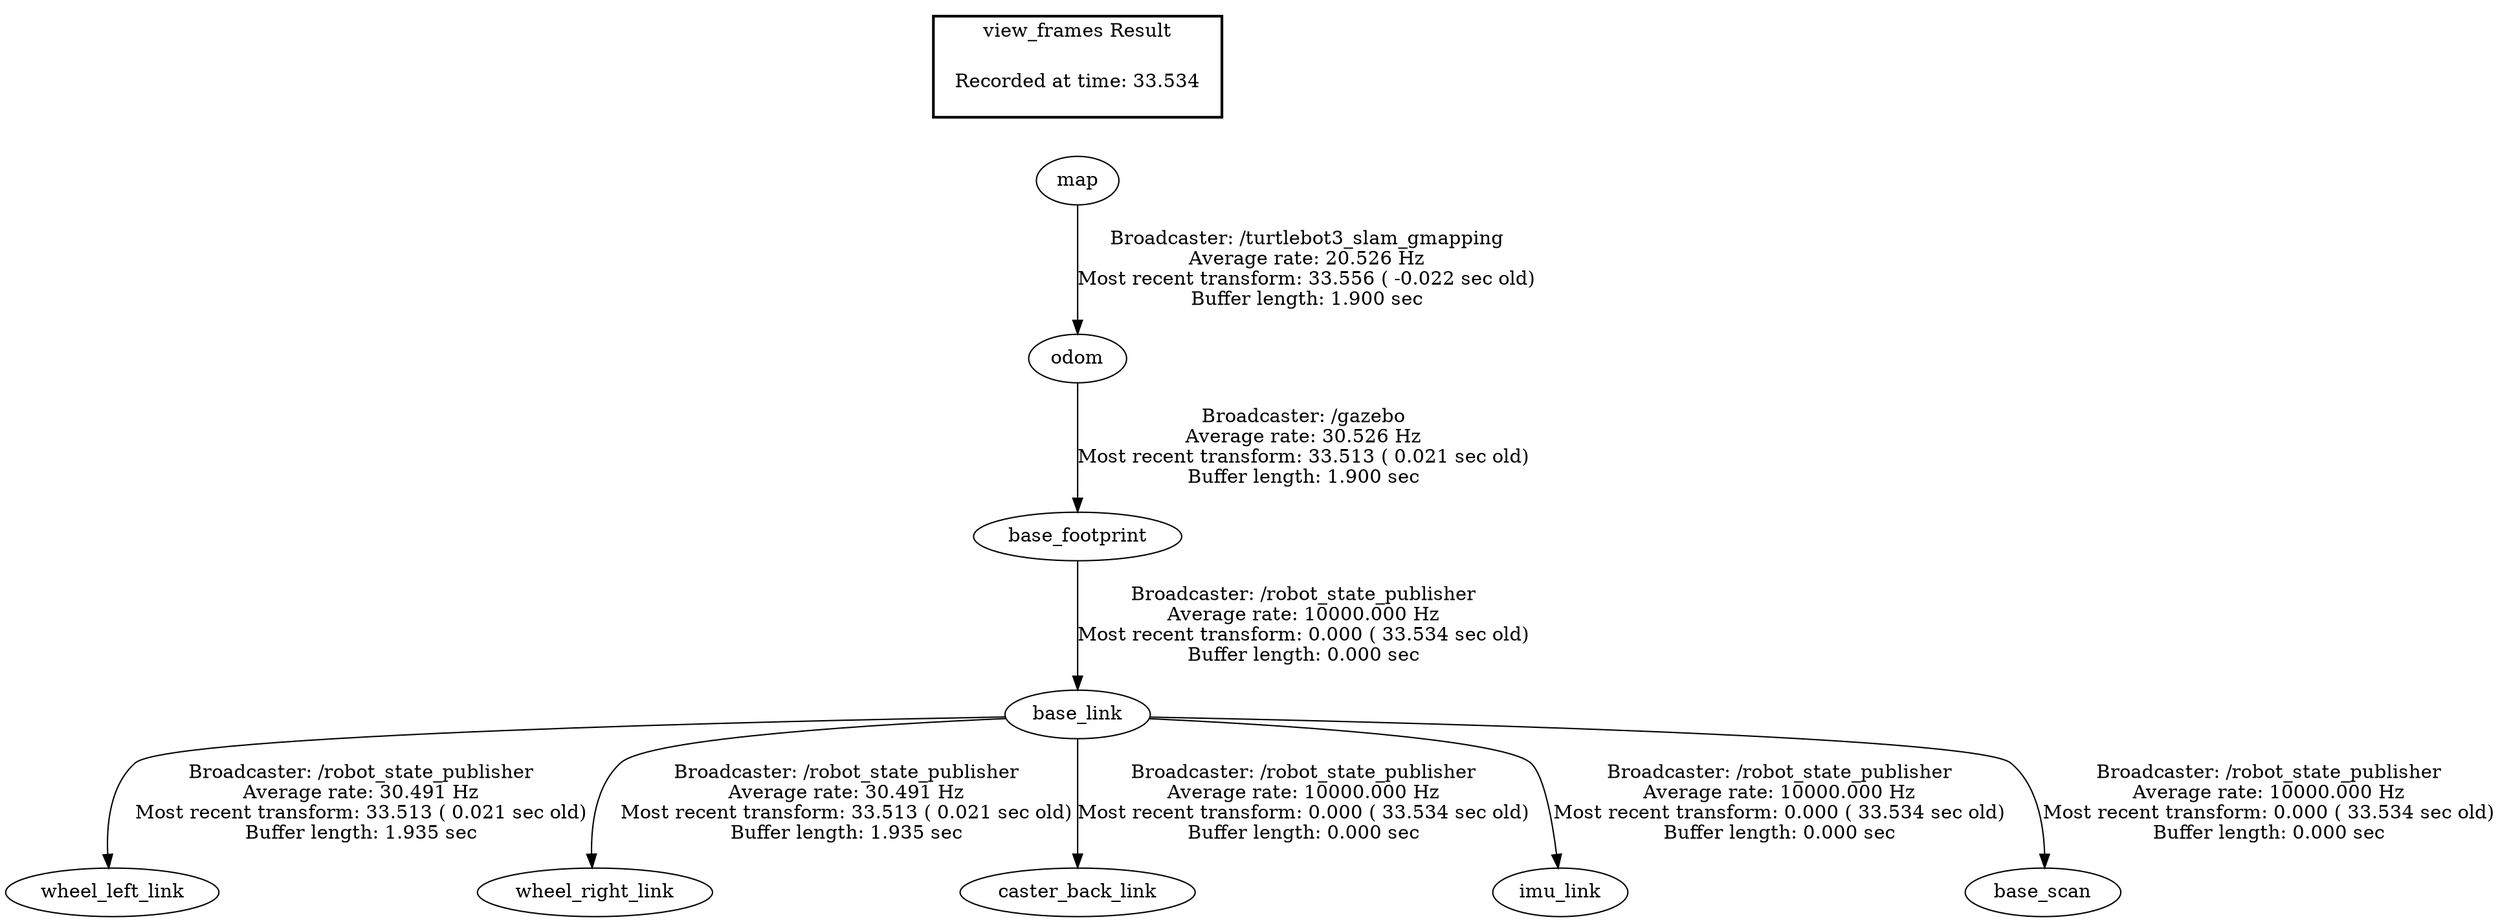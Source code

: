 digraph G {
"base_link" -> "wheel_left_link"[label="Broadcaster: /robot_state_publisher\nAverage rate: 30.491 Hz\nMost recent transform: 33.513 ( 0.021 sec old)\nBuffer length: 1.935 sec\n"];
"base_footprint" -> "base_link"[label="Broadcaster: /robot_state_publisher\nAverage rate: 10000.000 Hz\nMost recent transform: 0.000 ( 33.534 sec old)\nBuffer length: 0.000 sec\n"];
"base_link" -> "wheel_right_link"[label="Broadcaster: /robot_state_publisher\nAverage rate: 30.491 Hz\nMost recent transform: 33.513 ( 0.021 sec old)\nBuffer length: 1.935 sec\n"];
"odom" -> "base_footprint"[label="Broadcaster: /gazebo\nAverage rate: 30.526 Hz\nMost recent transform: 33.513 ( 0.021 sec old)\nBuffer length: 1.900 sec\n"];
"base_link" -> "caster_back_link"[label="Broadcaster: /robot_state_publisher\nAverage rate: 10000.000 Hz\nMost recent transform: 0.000 ( 33.534 sec old)\nBuffer length: 0.000 sec\n"];
"base_link" -> "imu_link"[label="Broadcaster: /robot_state_publisher\nAverage rate: 10000.000 Hz\nMost recent transform: 0.000 ( 33.534 sec old)\nBuffer length: 0.000 sec\n"];
"base_link" -> "base_scan"[label="Broadcaster: /robot_state_publisher\nAverage rate: 10000.000 Hz\nMost recent transform: 0.000 ( 33.534 sec old)\nBuffer length: 0.000 sec\n"];
"map" -> "odom"[label="Broadcaster: /turtlebot3_slam_gmapping\nAverage rate: 20.526 Hz\nMost recent transform: 33.556 ( -0.022 sec old)\nBuffer length: 1.900 sec\n"];
edge [style=invis];
 subgraph cluster_legend { style=bold; color=black; label ="view_frames Result";
"Recorded at time: 33.534"[ shape=plaintext ] ;
 }->"map";
}